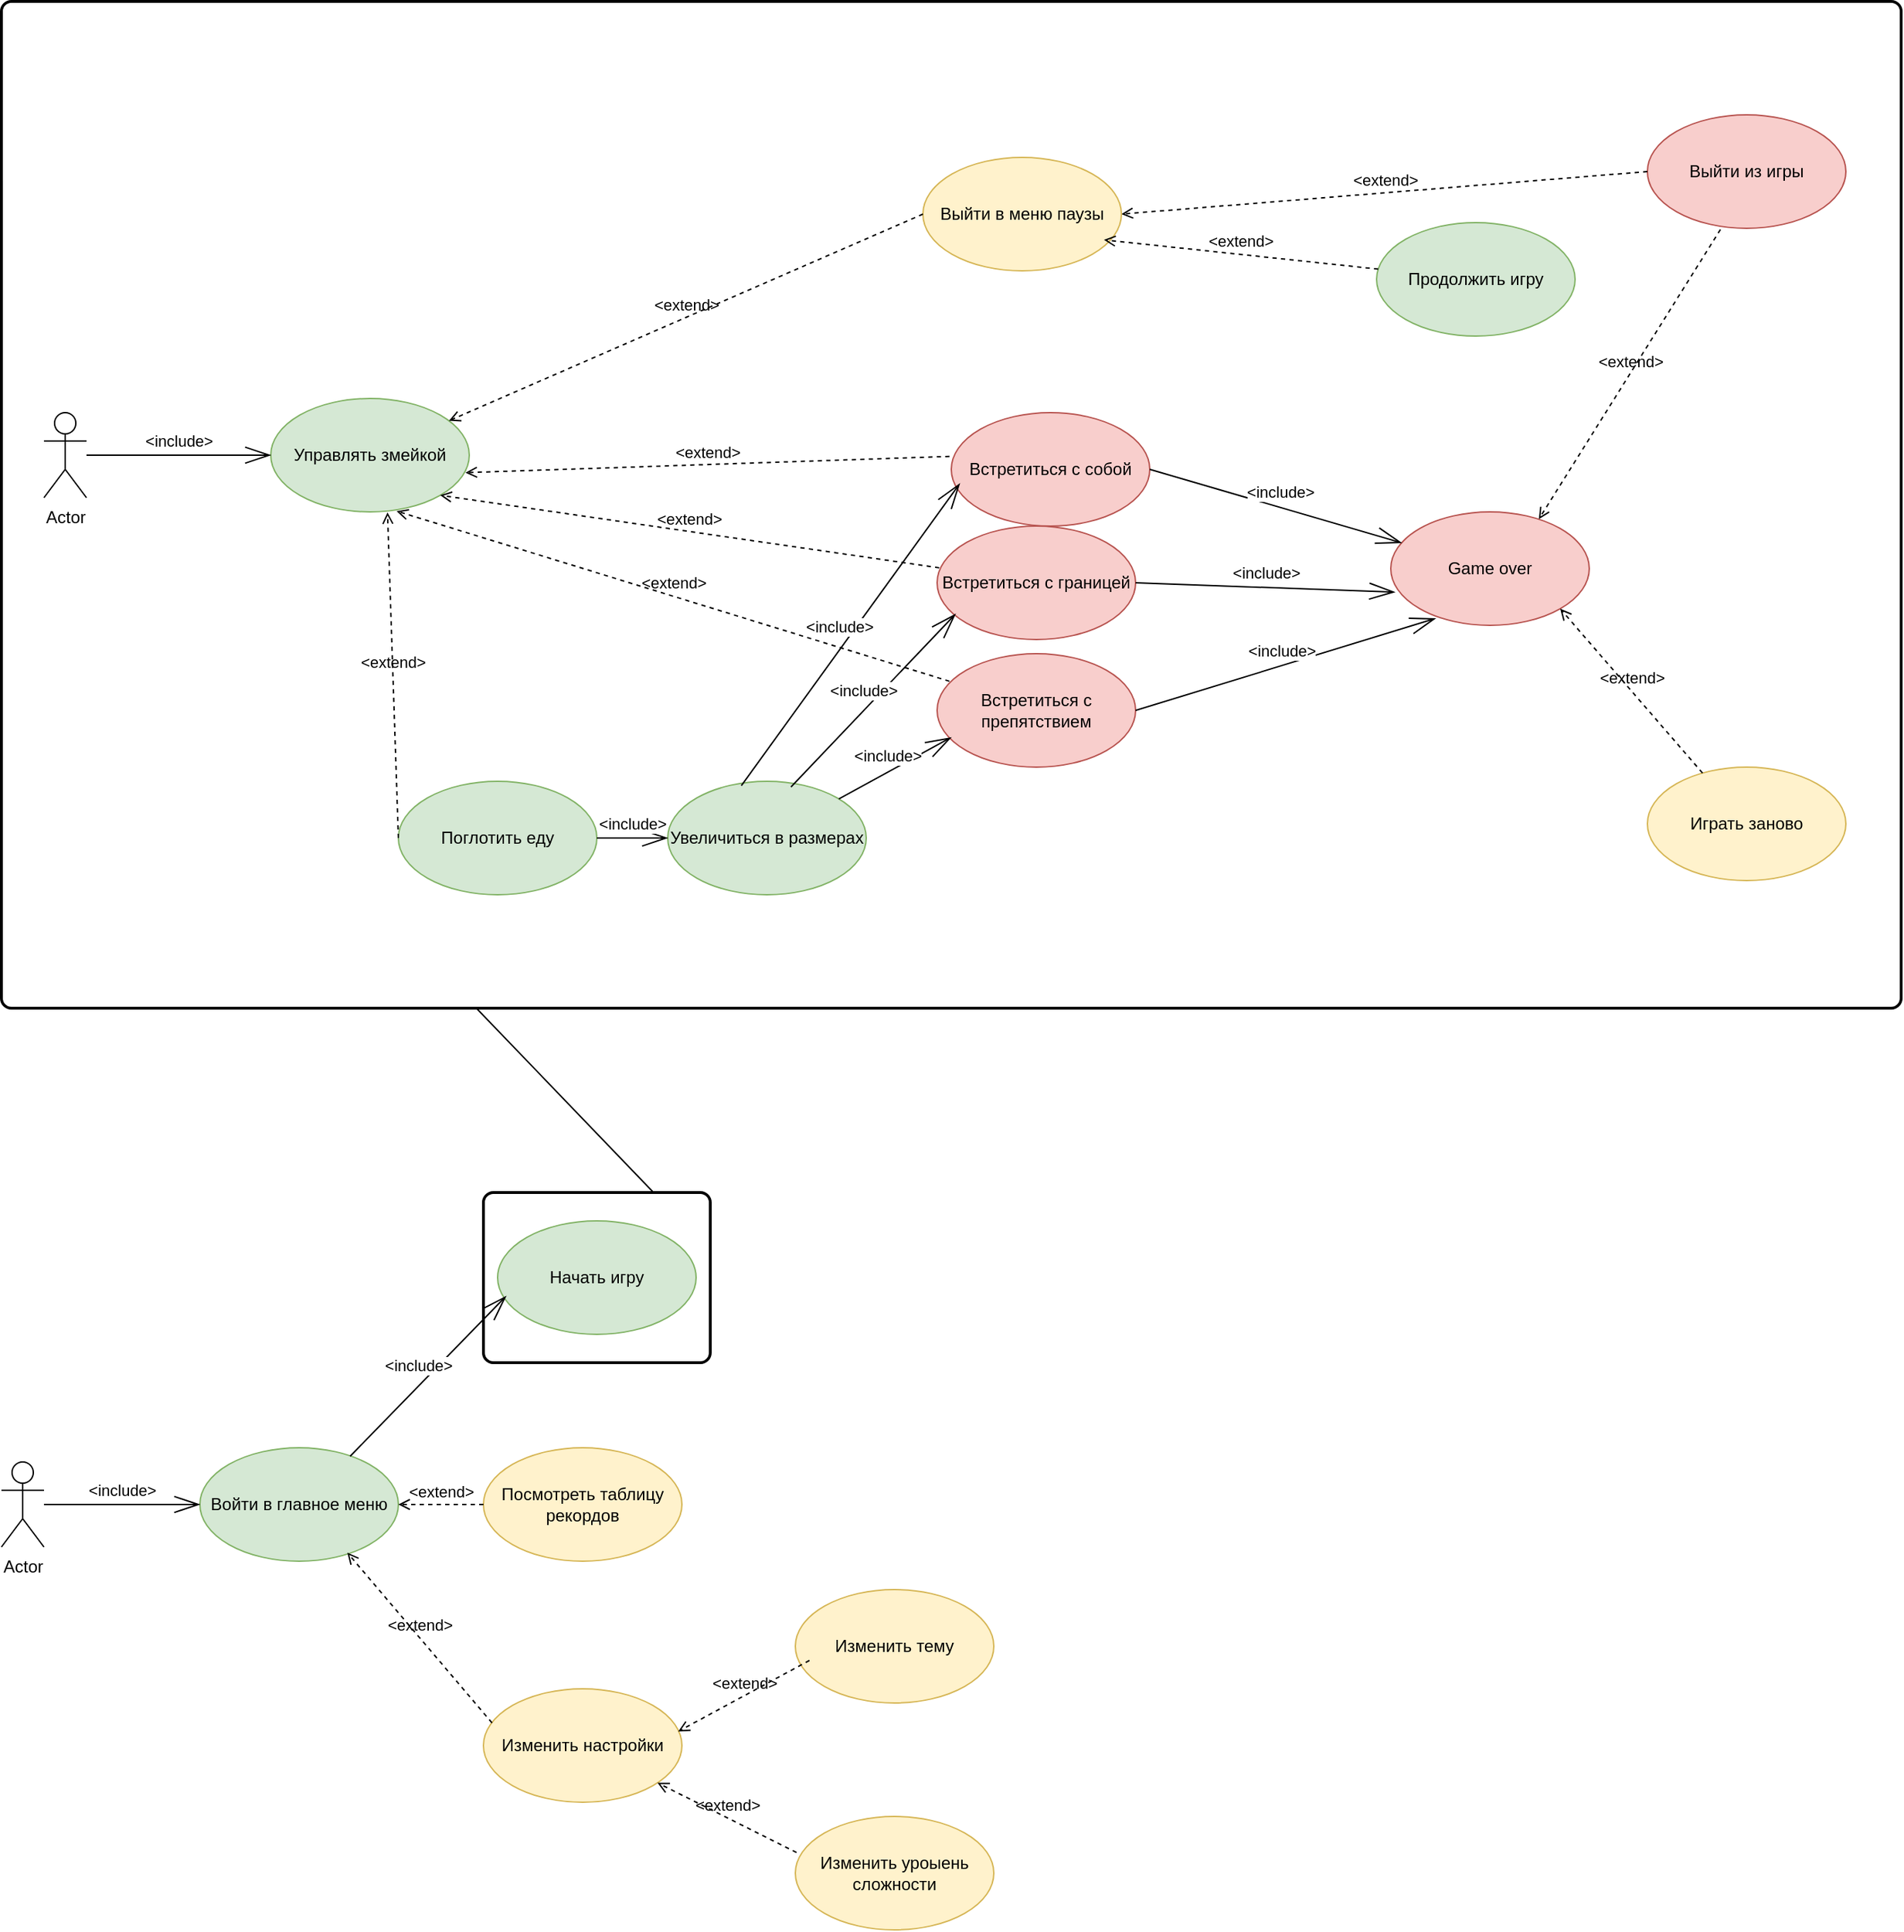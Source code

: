 <mxfile version="26.0.16">
  <diagram name="Страница — 1" id="lZueCfBhe_SpcHqyXkeD">
    <mxGraphModel dx="1035" dy="1723" grid="1" gridSize="10" guides="1" tooltips="1" connect="1" arrows="1" fold="1" page="1" pageScale="1" pageWidth="827" pageHeight="1169" math="0" shadow="0">
      <root>
        <mxCell id="0" />
        <mxCell id="1" parent="0" />
        <mxCell id="cU5vdsv1lLY2K58zrNLY-1" value="Actor" style="shape=umlActor;verticalLabelPosition=bottom;verticalAlign=top;html=1;outlineConnect=0;" parent="1" vertex="1">
          <mxGeometry x="10" y="210" width="30" height="60" as="geometry" />
        </mxCell>
        <mxCell id="cU5vdsv1lLY2K58zrNLY-2" value="Начать игру" style="ellipse;whiteSpace=wrap;html=1;fillColor=#d5e8d4;strokeColor=#82b366;" parent="1" vertex="1">
          <mxGeometry x="360" y="40" width="140" height="80" as="geometry" />
        </mxCell>
        <mxCell id="cU5vdsv1lLY2K58zrNLY-3" value="Посмотреть таблицу рекордов" style="ellipse;whiteSpace=wrap;html=1;fillColor=#fff2cc;strokeColor=#d6b656;" parent="1" vertex="1">
          <mxGeometry x="350" y="200" width="140" height="80" as="geometry" />
        </mxCell>
        <mxCell id="cU5vdsv1lLY2K58zrNLY-4" value="Изменить настройки" style="ellipse;whiteSpace=wrap;html=1;fillColor=#fff2cc;strokeColor=#d6b656;" parent="1" vertex="1">
          <mxGeometry x="350" y="370" width="140" height="80" as="geometry" />
        </mxCell>
        <mxCell id="cU5vdsv1lLY2K58zrNLY-6" value="Войти в главное меню" style="ellipse;whiteSpace=wrap;html=1;fillColor=#d5e8d4;strokeColor=#82b366;" parent="1" vertex="1">
          <mxGeometry x="150" y="200" width="140" height="80" as="geometry" />
        </mxCell>
        <mxCell id="cU5vdsv1lLY2K58zrNLY-8" value="&amp;lt;include&amp;gt;" style="endArrow=openThin;endSize=16;endFill=0;html=1;rounded=0;exitX=0.757;exitY=0.075;exitDx=0;exitDy=0;entryX=0.043;entryY=0.663;entryDx=0;entryDy=0;entryPerimeter=0;exitPerimeter=0;" parent="1" source="cU5vdsv1lLY2K58zrNLY-6" target="cU5vdsv1lLY2K58zrNLY-2" edge="1">
          <mxGeometry y="10" width="160" relative="1" as="geometry">
            <mxPoint x="210" y="130" as="sourcePoint" />
            <mxPoint x="250" y="430" as="targetPoint" />
            <mxPoint as="offset" />
          </mxGeometry>
        </mxCell>
        <mxCell id="cU5vdsv1lLY2K58zrNLY-9" value="&amp;lt;extend&amp;gt;" style="html=1;verticalAlign=bottom;labelBackgroundColor=none;endArrow=open;endFill=0;dashed=1;rounded=0;exitX=0;exitY=0.5;exitDx=0;exitDy=0;entryX=1;entryY=0.5;entryDx=0;entryDy=0;" parent="1" source="cU5vdsv1lLY2K58zrNLY-3" target="cU5vdsv1lLY2K58zrNLY-6" edge="1">
          <mxGeometry width="160" relative="1" as="geometry">
            <mxPoint x="230" y="320" as="sourcePoint" />
            <mxPoint x="250" y="400" as="targetPoint" />
          </mxGeometry>
        </mxCell>
        <mxCell id="cU5vdsv1lLY2K58zrNLY-10" value="&amp;lt;extend&amp;gt;" style="html=1;verticalAlign=bottom;labelBackgroundColor=none;endArrow=open;endFill=0;dashed=1;rounded=0;entryX=0.743;entryY=0.925;entryDx=0;entryDy=0;entryPerimeter=0;exitX=0.043;exitY=0.3;exitDx=0;exitDy=0;exitPerimeter=0;" parent="1" source="cU5vdsv1lLY2K58zrNLY-4" target="cU5vdsv1lLY2K58zrNLY-6" edge="1">
          <mxGeometry width="160" relative="1" as="geometry">
            <mxPoint x="390" y="250" as="sourcePoint" />
            <mxPoint x="300" y="250" as="targetPoint" />
          </mxGeometry>
        </mxCell>
        <mxCell id="cU5vdsv1lLY2K58zrNLY-11" value="Изменить тему" style="ellipse;whiteSpace=wrap;html=1;fillColor=#fff2cc;strokeColor=#d6b656;" parent="1" vertex="1">
          <mxGeometry x="570" y="300" width="140" height="80" as="geometry" />
        </mxCell>
        <mxCell id="cU5vdsv1lLY2K58zrNLY-12" value="Изменить уроыень сложности" style="ellipse;whiteSpace=wrap;html=1;fillColor=#fff2cc;strokeColor=#d6b656;" parent="1" vertex="1">
          <mxGeometry x="570" y="460" width="140" height="80" as="geometry" />
        </mxCell>
        <mxCell id="cU5vdsv1lLY2K58zrNLY-13" value="&amp;lt;extend&amp;gt;" style="html=1;verticalAlign=bottom;labelBackgroundColor=none;endArrow=open;endFill=0;dashed=1;rounded=0;entryX=0.981;entryY=0.376;entryDx=0;entryDy=0;entryPerimeter=0;exitX=0.071;exitY=0.625;exitDx=0;exitDy=0;exitPerimeter=0;" parent="1" source="cU5vdsv1lLY2K58zrNLY-11" target="cU5vdsv1lLY2K58zrNLY-4" edge="1">
          <mxGeometry width="160" relative="1" as="geometry">
            <mxPoint x="346" y="404" as="sourcePoint" />
            <mxPoint x="264" y="284" as="targetPoint" />
          </mxGeometry>
        </mxCell>
        <mxCell id="cU5vdsv1lLY2K58zrNLY-14" value="&amp;lt;extend&amp;gt;" style="html=1;verticalAlign=bottom;labelBackgroundColor=none;endArrow=open;endFill=0;dashed=1;rounded=0;exitX=0.006;exitY=0.318;exitDx=0;exitDy=0;exitPerimeter=0;" parent="1" source="cU5vdsv1lLY2K58zrNLY-12" target="cU5vdsv1lLY2K58zrNLY-4" edge="1">
          <mxGeometry width="160" relative="1" as="geometry">
            <mxPoint x="580" y="370" as="sourcePoint" />
            <mxPoint x="477" y="410" as="targetPoint" />
          </mxGeometry>
        </mxCell>
        <mxCell id="cU5vdsv1lLY2K58zrNLY-15" value="" style="rounded=1;whiteSpace=wrap;html=1;absoluteArcSize=1;arcSize=14;strokeWidth=2;fillColor=none;" parent="1" vertex="1">
          <mxGeometry x="350" y="20" width="160" height="120" as="geometry" />
        </mxCell>
        <mxCell id="cU5vdsv1lLY2K58zrNLY-19" value="" style="rounded=1;whiteSpace=wrap;html=1;absoluteArcSize=1;arcSize=14;strokeWidth=2;fillColor=none;" parent="1" vertex="1">
          <mxGeometry x="10" y="-820" width="1340" height="710" as="geometry" />
        </mxCell>
        <mxCell id="cU5vdsv1lLY2K58zrNLY-21" value="Управлять змейкой" style="ellipse;whiteSpace=wrap;html=1;fillColor=#d5e8d4;strokeColor=#82b366;" parent="1" vertex="1">
          <mxGeometry x="200" y="-540" width="140" height="80" as="geometry" />
        </mxCell>
        <mxCell id="cU5vdsv1lLY2K58zrNLY-22" value="&amp;lt;include&amp;gt;" style="endArrow=openThin;endSize=16;endFill=0;html=1;rounded=0;entryX=0;entryY=0.5;entryDx=0;entryDy=0;" parent="1" source="cU5vdsv1lLY2K58zrNLY-1" target="cU5vdsv1lLY2K58zrNLY-6" edge="1">
          <mxGeometry y="10" width="160" relative="1" as="geometry">
            <mxPoint x="266" y="216" as="sourcePoint" />
            <mxPoint x="376" y="103" as="targetPoint" />
            <mxPoint as="offset" />
          </mxGeometry>
        </mxCell>
        <mxCell id="cU5vdsv1lLY2K58zrNLY-24" value="Поглотить еду" style="ellipse;whiteSpace=wrap;html=1;fillColor=#d5e8d4;strokeColor=#82b366;" parent="1" vertex="1">
          <mxGeometry x="290" y="-270" width="140" height="80" as="geometry" />
        </mxCell>
        <mxCell id="cU5vdsv1lLY2K58zrNLY-25" value="Встретиться с границей" style="ellipse;whiteSpace=wrap;html=1;fillColor=#f8cecc;strokeColor=#b85450;" parent="1" vertex="1">
          <mxGeometry x="670" y="-450" width="140" height="80" as="geometry" />
        </mxCell>
        <mxCell id="cU5vdsv1lLY2K58zrNLY-26" value="Встретиться с препятствием" style="ellipse;whiteSpace=wrap;html=1;fillColor=#f8cecc;strokeColor=#b85450;" parent="1" vertex="1">
          <mxGeometry x="670" y="-360" width="140" height="80" as="geometry" />
        </mxCell>
        <mxCell id="cU5vdsv1lLY2K58zrNLY-27" value="Увеличиться в размерах" style="ellipse;whiteSpace=wrap;html=1;fillColor=#d5e8d4;strokeColor=#82b366;" parent="1" vertex="1">
          <mxGeometry x="480" y="-270" width="140" height="80" as="geometry" />
        </mxCell>
        <mxCell id="cU5vdsv1lLY2K58zrNLY-30" value="Actor" style="shape=umlActor;verticalLabelPosition=bottom;verticalAlign=top;html=1;outlineConnect=0;" parent="1" vertex="1">
          <mxGeometry x="40" y="-530" width="30" height="60" as="geometry" />
        </mxCell>
        <mxCell id="cU5vdsv1lLY2K58zrNLY-31" value="&amp;lt;include&amp;gt;" style="endArrow=openThin;endSize=16;endFill=0;html=1;rounded=0;entryX=0;entryY=0.5;entryDx=0;entryDy=0;" parent="1" source="cU5vdsv1lLY2K58zrNLY-30" target="cU5vdsv1lLY2K58zrNLY-21" edge="1">
          <mxGeometry y="10" width="160" relative="1" as="geometry">
            <mxPoint x="340" y="-460" as="sourcePoint" />
            <mxPoint x="460" y="-540" as="targetPoint" />
            <mxPoint as="offset" />
          </mxGeometry>
        </mxCell>
        <mxCell id="cU5vdsv1lLY2K58zrNLY-32" value="Встретиться с собой" style="ellipse;whiteSpace=wrap;html=1;fillColor=#f8cecc;strokeColor=#b85450;" parent="1" vertex="1">
          <mxGeometry x="680" y="-530" width="140" height="80" as="geometry" />
        </mxCell>
        <mxCell id="cU5vdsv1lLY2K58zrNLY-34" value="&amp;lt;extend&amp;gt;" style="html=1;verticalAlign=bottom;labelBackgroundColor=none;endArrow=open;endFill=0;dashed=1;rounded=0;entryX=0.588;entryY=1.004;entryDx=0;entryDy=0;entryPerimeter=0;exitX=0;exitY=0.5;exitDx=0;exitDy=0;" parent="1" source="cU5vdsv1lLY2K58zrNLY-24" target="cU5vdsv1lLY2K58zrNLY-21" edge="1">
          <mxGeometry width="160" relative="1" as="geometry">
            <mxPoint x="653" y="-660" as="sourcePoint" />
            <mxPoint x="550" y="-620" as="targetPoint" />
          </mxGeometry>
        </mxCell>
        <mxCell id="cU5vdsv1lLY2K58zrNLY-35" value="&amp;lt;extend&amp;gt;" style="html=1;verticalAlign=bottom;labelBackgroundColor=none;endArrow=open;endFill=0;dashed=1;rounded=0;entryX=0.981;entryY=0.654;entryDx=0;entryDy=0;entryPerimeter=0;exitX=-0.009;exitY=0.386;exitDx=0;exitDy=0;exitPerimeter=0;" parent="1" source="cU5vdsv1lLY2K58zrNLY-32" target="cU5vdsv1lLY2K58zrNLY-21" edge="1">
          <mxGeometry width="160" relative="1" as="geometry">
            <mxPoint x="690" y="-660" as="sourcePoint" />
            <mxPoint x="537" y="-531" as="targetPoint" />
          </mxGeometry>
        </mxCell>
        <mxCell id="cU5vdsv1lLY2K58zrNLY-36" value="&amp;lt;extend&amp;gt;" style="html=1;verticalAlign=bottom;labelBackgroundColor=none;endArrow=open;endFill=0;dashed=1;rounded=0;entryX=1;entryY=1;entryDx=0;entryDy=0;exitX=0.011;exitY=0.368;exitDx=0;exitDy=0;exitPerimeter=0;" parent="1" source="cU5vdsv1lLY2K58zrNLY-25" target="cU5vdsv1lLY2K58zrNLY-21" edge="1">
          <mxGeometry width="160" relative="1" as="geometry">
            <mxPoint x="689" y="-509" as="sourcePoint" />
            <mxPoint x="572" y="-509" as="targetPoint" />
          </mxGeometry>
        </mxCell>
        <mxCell id="cU5vdsv1lLY2K58zrNLY-37" value="&amp;lt;extend&amp;gt;" style="html=1;verticalAlign=bottom;labelBackgroundColor=none;endArrow=open;endFill=0;dashed=1;rounded=0;entryX=0.634;entryY=0.993;entryDx=0;entryDy=0;exitX=0.062;exitY=0.243;exitDx=0;exitDy=0;exitPerimeter=0;entryPerimeter=0;" parent="1" source="cU5vdsv1lLY2K58zrNLY-26" target="cU5vdsv1lLY2K58zrNLY-21" edge="1">
          <mxGeometry width="160" relative="1" as="geometry">
            <mxPoint x="692" y="-371" as="sourcePoint" />
            <mxPoint x="559" y="-462" as="targetPoint" />
          </mxGeometry>
        </mxCell>
        <mxCell id="cU5vdsv1lLY2K58zrNLY-38" value="Выйти из игры" style="ellipse;whiteSpace=wrap;html=1;fillColor=#f8cecc;strokeColor=#b85450;" parent="1" vertex="1">
          <mxGeometry x="1171" y="-740" width="140" height="80" as="geometry" />
        </mxCell>
        <mxCell id="cU5vdsv1lLY2K58zrNLY-39" value="&amp;lt;extend&amp;gt;" style="html=1;verticalAlign=bottom;labelBackgroundColor=none;endArrow=open;endFill=0;dashed=1;rounded=0;exitX=0;exitY=0.5;exitDx=0;exitDy=0;entryX=1;entryY=0.5;entryDx=0;entryDy=0;" parent="1" source="cU5vdsv1lLY2K58zrNLY-38" target="cU5vdsv1lLY2K58zrNLY-48" edge="1">
          <mxGeometry width="160" relative="1" as="geometry">
            <mxPoint x="700" y="-660" as="sourcePoint" />
            <mxPoint x="950" y="-550" as="targetPoint" />
          </mxGeometry>
        </mxCell>
        <mxCell id="cU5vdsv1lLY2K58zrNLY-40" value="Game over" style="ellipse;whiteSpace=wrap;html=1;fillColor=#f8cecc;strokeColor=#b85450;" parent="1" vertex="1">
          <mxGeometry x="990" y="-460" width="140" height="80" as="geometry" />
        </mxCell>
        <mxCell id="cU5vdsv1lLY2K58zrNLY-41" value="&amp;lt;include&amp;gt;" style="endArrow=openThin;endSize=16;endFill=0;html=1;rounded=0;exitX=1;exitY=0.5;exitDx=0;exitDy=0;" parent="1" source="cU5vdsv1lLY2K58zrNLY-32" target="cU5vdsv1lLY2K58zrNLY-40" edge="1">
          <mxGeometry y="10" width="160" relative="1" as="geometry">
            <mxPoint x="830" y="-471.43" as="sourcePoint" />
            <mxPoint x="960" y="-471.43" as="targetPoint" />
            <mxPoint as="offset" />
          </mxGeometry>
        </mxCell>
        <mxCell id="cU5vdsv1lLY2K58zrNLY-42" value="&amp;lt;include&amp;gt;" style="endArrow=openThin;endSize=16;endFill=0;html=1;rounded=0;exitX=1;exitY=0.5;exitDx=0;exitDy=0;entryX=0.021;entryY=0.707;entryDx=0;entryDy=0;entryPerimeter=0;" parent="1" source="cU5vdsv1lLY2K58zrNLY-25" target="cU5vdsv1lLY2K58zrNLY-40" edge="1">
          <mxGeometry y="10" width="160" relative="1" as="geometry">
            <mxPoint x="840" y="-410" as="sourcePoint" />
            <mxPoint x="995" y="-375" as="targetPoint" />
            <mxPoint as="offset" />
          </mxGeometry>
        </mxCell>
        <mxCell id="cU5vdsv1lLY2K58zrNLY-43" value="&amp;lt;include&amp;gt;" style="endArrow=openThin;endSize=16;endFill=0;html=1;rounded=0;exitX=1;exitY=0.5;exitDx=0;exitDy=0;entryX=0.226;entryY=0.939;entryDx=0;entryDy=0;entryPerimeter=0;" parent="1" source="cU5vdsv1lLY2K58zrNLY-26" target="cU5vdsv1lLY2K58zrNLY-40" edge="1">
          <mxGeometry y="10" width="160" relative="1" as="geometry">
            <mxPoint x="837" y="-310" as="sourcePoint" />
            <mxPoint x="993" y="-343" as="targetPoint" />
            <mxPoint as="offset" />
          </mxGeometry>
        </mxCell>
        <mxCell id="cU5vdsv1lLY2K58zrNLY-44" value="Играть заново" style="ellipse;whiteSpace=wrap;html=1;fillColor=#fff2cc;strokeColor=#d6b656;" parent="1" vertex="1">
          <mxGeometry x="1171" y="-280" width="140" height="80" as="geometry" />
        </mxCell>
        <mxCell id="cU5vdsv1lLY2K58zrNLY-45" value="&amp;lt;extend&amp;gt;" style="html=1;verticalAlign=bottom;labelBackgroundColor=none;endArrow=open;endFill=0;dashed=1;rounded=0;entryX=0.746;entryY=0.064;entryDx=0;entryDy=0;entryPerimeter=0;exitX=0.368;exitY=1.011;exitDx=0;exitDy=0;exitPerimeter=0;" parent="1" source="cU5vdsv1lLY2K58zrNLY-38" target="cU5vdsv1lLY2K58zrNLY-40" edge="1">
          <mxGeometry width="160" relative="1" as="geometry">
            <mxPoint x="1213" y="-530" as="sourcePoint" />
            <mxPoint x="1050" y="-401" as="targetPoint" />
          </mxGeometry>
        </mxCell>
        <mxCell id="cU5vdsv1lLY2K58zrNLY-46" value="&amp;lt;extend&amp;gt;" style="html=1;verticalAlign=bottom;labelBackgroundColor=none;endArrow=open;endFill=0;dashed=1;rounded=0;entryX=1;entryY=1;entryDx=0;entryDy=0;" parent="1" source="cU5vdsv1lLY2K58zrNLY-44" target="cU5vdsv1lLY2K58zrNLY-40" edge="1">
          <mxGeometry width="160" relative="1" as="geometry">
            <mxPoint x="1252" y="-519" as="sourcePoint" />
            <mxPoint x="1094" y="-395" as="targetPoint" />
          </mxGeometry>
        </mxCell>
        <mxCell id="cU5vdsv1lLY2K58zrNLY-48" value="Выйти в меню паузы" style="ellipse;whiteSpace=wrap;html=1;fillColor=#fff2cc;strokeColor=#d6b656;" parent="1" vertex="1">
          <mxGeometry x="660" y="-710" width="140" height="80" as="geometry" />
        </mxCell>
        <mxCell id="cU5vdsv1lLY2K58zrNLY-49" value="Продолжить игру" style="ellipse;whiteSpace=wrap;html=1;fillColor=#d5e8d4;strokeColor=#82b366;" parent="1" vertex="1">
          <mxGeometry x="980" y="-664" width="140" height="80" as="geometry" />
        </mxCell>
        <mxCell id="cU5vdsv1lLY2K58zrNLY-50" value="&amp;lt;extend&amp;gt;" style="html=1;verticalAlign=bottom;labelBackgroundColor=none;endArrow=open;endFill=0;dashed=1;rounded=0;entryX=0.912;entryY=0.727;entryDx=0;entryDy=0;entryPerimeter=0;" parent="1" source="cU5vdsv1lLY2K58zrNLY-49" target="cU5vdsv1lLY2K58zrNLY-48" edge="1">
          <mxGeometry width="160" relative="1" as="geometry">
            <mxPoint x="1160" y="-640" as="sourcePoint" />
            <mxPoint x="850" y="-550" as="targetPoint" />
          </mxGeometry>
        </mxCell>
        <mxCell id="cU5vdsv1lLY2K58zrNLY-52" value="&amp;lt;extend&amp;gt;" style="html=1;verticalAlign=bottom;labelBackgroundColor=none;endArrow=open;endFill=0;dashed=1;rounded=0;exitX=0;exitY=0.5;exitDx=0;exitDy=0;" parent="1" source="cU5vdsv1lLY2K58zrNLY-48" target="cU5vdsv1lLY2K58zrNLY-21" edge="1">
          <mxGeometry width="160" relative="1" as="geometry">
            <mxPoint x="700" y="-660" as="sourcePoint" />
            <mxPoint x="537" y="-531" as="targetPoint" />
          </mxGeometry>
        </mxCell>
        <mxCell id="cU5vdsv1lLY2K58zrNLY-53" value="&amp;lt;include&amp;gt;" style="endArrow=openThin;endSize=16;endFill=0;html=1;rounded=0;entryX=0.071;entryY=0.738;entryDx=0;entryDy=0;entryPerimeter=0;" parent="1" source="cU5vdsv1lLY2K58zrNLY-27" target="cU5vdsv1lLY2K58zrNLY-26" edge="1">
          <mxGeometry y="10" width="160" relative="1" as="geometry">
            <mxPoint x="840" y="-410" as="sourcePoint" />
            <mxPoint x="1060" y="-360" as="targetPoint" />
            <mxPoint as="offset" />
          </mxGeometry>
        </mxCell>
        <mxCell id="cU5vdsv1lLY2K58zrNLY-54" value="&amp;lt;include&amp;gt;" style="endArrow=openThin;endSize=16;endFill=0;html=1;rounded=0;entryX=0;entryY=0.5;entryDx=0;entryDy=0;" parent="1" source="cU5vdsv1lLY2K58zrNLY-24" target="cU5vdsv1lLY2K58zrNLY-27" edge="1">
          <mxGeometry y="10" width="160" relative="1" as="geometry">
            <mxPoint x="993" y="-621" as="sourcePoint" />
            <mxPoint x="1069" y="-398" as="targetPoint" />
            <mxPoint as="offset" />
          </mxGeometry>
        </mxCell>
        <mxCell id="cU5vdsv1lLY2K58zrNLY-55" value="" style="endArrow=none;html=1;rounded=0;exitX=0.75;exitY=0;exitDx=0;exitDy=0;entryX=0.25;entryY=1;entryDx=0;entryDy=0;" parent="1" source="cU5vdsv1lLY2K58zrNLY-15" target="cU5vdsv1lLY2K58zrNLY-19" edge="1">
          <mxGeometry width="50" height="50" relative="1" as="geometry">
            <mxPoint x="720" y="-50" as="sourcePoint" />
            <mxPoint x="770" y="-100" as="targetPoint" />
          </mxGeometry>
        </mxCell>
        <mxCell id="rUjQFCz1Dk32J5faEs26-2" value="&amp;lt;include&amp;gt;" style="endArrow=openThin;endSize=16;endFill=0;html=1;rounded=0;entryX=0.093;entryY=0.775;entryDx=0;entryDy=0;entryPerimeter=0;exitX=0.621;exitY=0.05;exitDx=0;exitDy=0;exitPerimeter=0;" parent="1" source="cU5vdsv1lLY2K58zrNLY-27" target="cU5vdsv1lLY2K58zrNLY-25" edge="1">
          <mxGeometry y="10" width="160" relative="1" as="geometry">
            <mxPoint x="611" y="-248" as="sourcePoint" />
            <mxPoint x="690" y="-291" as="targetPoint" />
            <mxPoint as="offset" />
          </mxGeometry>
        </mxCell>
        <mxCell id="rUjQFCz1Dk32J5faEs26-3" value="&amp;lt;include&amp;gt;" style="endArrow=openThin;endSize=16;endFill=0;html=1;rounded=0;entryX=0.043;entryY=0.625;entryDx=0;entryDy=0;entryPerimeter=0;exitX=0.371;exitY=0.038;exitDx=0;exitDy=0;exitPerimeter=0;" parent="1" source="cU5vdsv1lLY2K58zrNLY-27" target="cU5vdsv1lLY2K58zrNLY-32" edge="1">
          <mxGeometry y="10" width="160" relative="1" as="geometry">
            <mxPoint x="577" y="-256" as="sourcePoint" />
            <mxPoint x="693" y="-378" as="targetPoint" />
            <mxPoint as="offset" />
          </mxGeometry>
        </mxCell>
      </root>
    </mxGraphModel>
  </diagram>
</mxfile>
